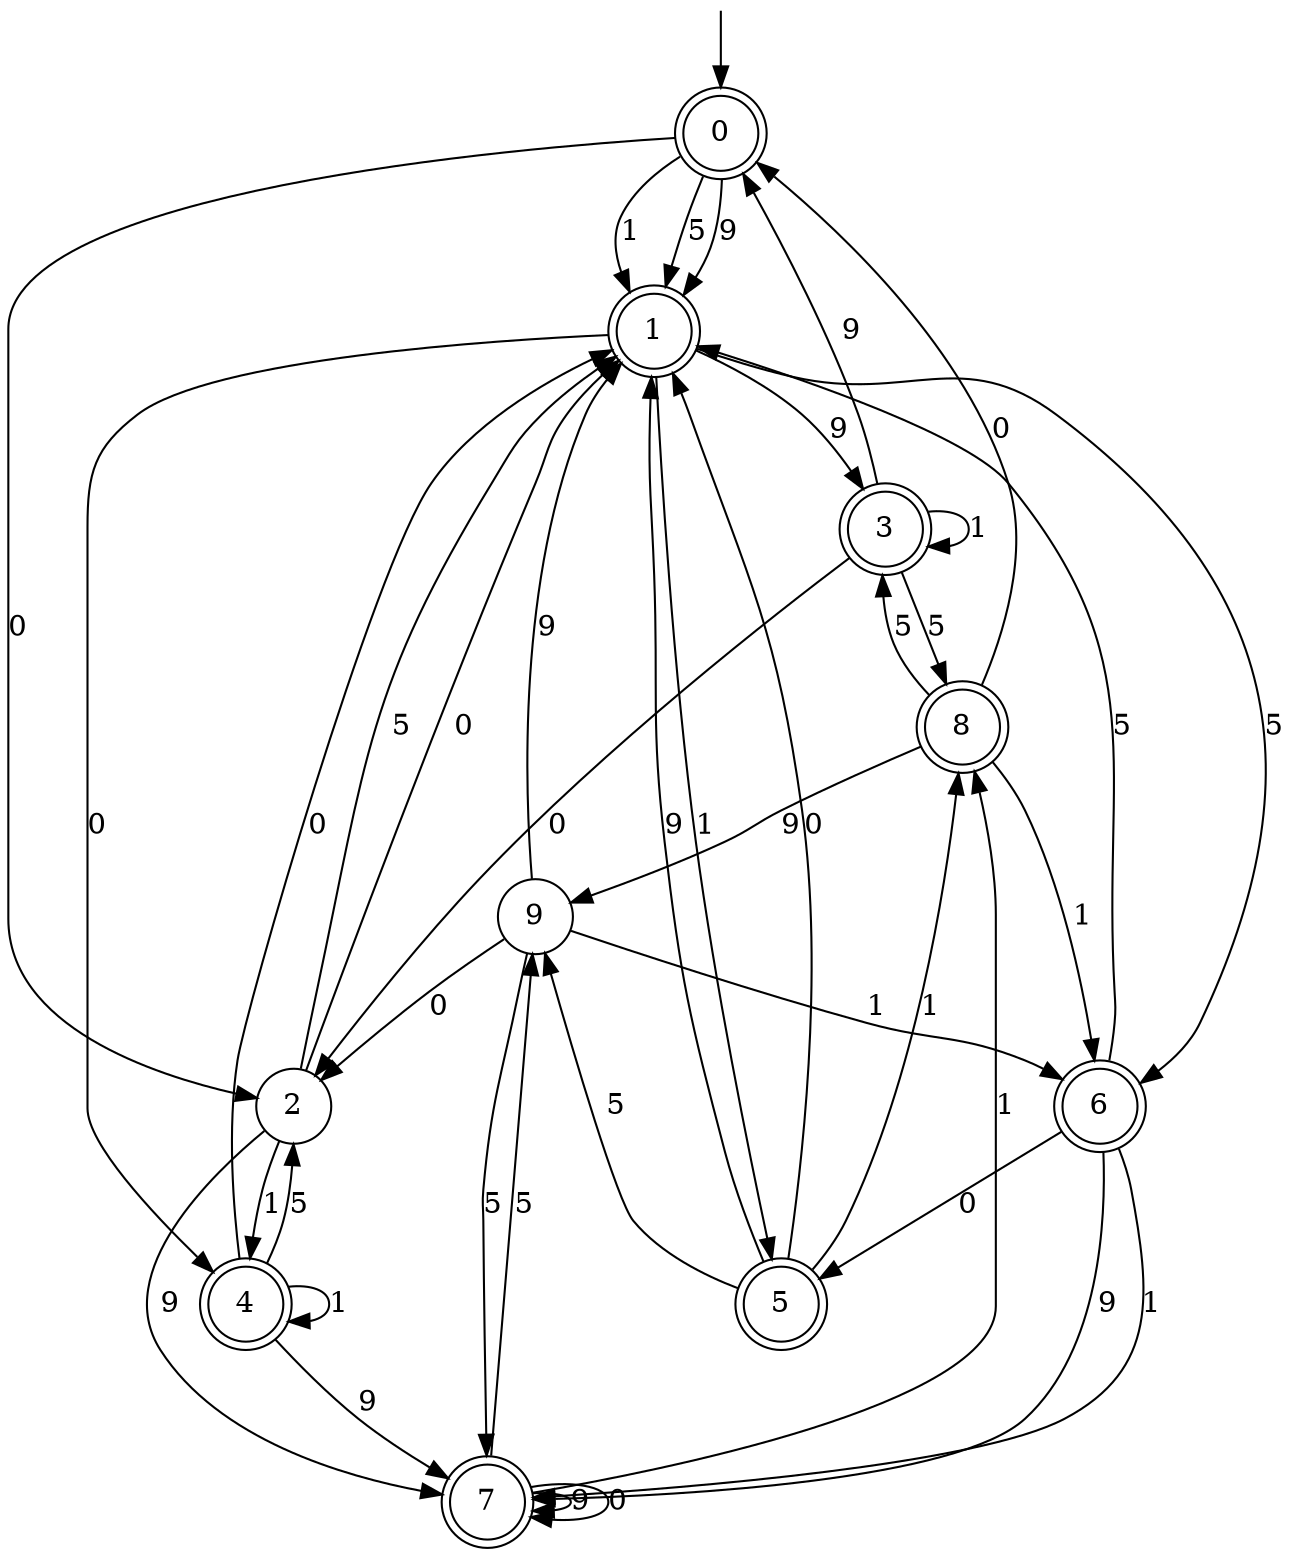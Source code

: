 digraph g {

	s0 [shape="doublecircle" label="0"];
	s1 [shape="doublecircle" label="1"];
	s2 [shape="circle" label="2"];
	s3 [shape="doublecircle" label="3"];
	s4 [shape="doublecircle" label="4"];
	s5 [shape="doublecircle" label="5"];
	s6 [shape="doublecircle" label="6"];
	s7 [shape="doublecircle" label="7"];
	s8 [shape="doublecircle" label="8"];
	s9 [shape="circle" label="9"];
	s0 -> s1 [label="9"];
	s0 -> s2 [label="0"];
	s0 -> s1 [label="1"];
	s0 -> s1 [label="5"];
	s1 -> s3 [label="9"];
	s1 -> s4 [label="0"];
	s1 -> s5 [label="1"];
	s1 -> s6 [label="5"];
	s2 -> s7 [label="9"];
	s2 -> s1 [label="0"];
	s2 -> s4 [label="1"];
	s2 -> s1 [label="5"];
	s3 -> s0 [label="9"];
	s3 -> s2 [label="0"];
	s3 -> s3 [label="1"];
	s3 -> s8 [label="5"];
	s4 -> s7 [label="9"];
	s4 -> s1 [label="0"];
	s4 -> s4 [label="1"];
	s4 -> s2 [label="5"];
	s5 -> s1 [label="9"];
	s5 -> s1 [label="0"];
	s5 -> s8 [label="1"];
	s5 -> s9 [label="5"];
	s6 -> s7 [label="9"];
	s6 -> s5 [label="0"];
	s6 -> s7 [label="1"];
	s6 -> s1 [label="5"];
	s7 -> s7 [label="9"];
	s7 -> s7 [label="0"];
	s7 -> s8 [label="1"];
	s7 -> s9 [label="5"];
	s8 -> s9 [label="9"];
	s8 -> s0 [label="0"];
	s8 -> s6 [label="1"];
	s8 -> s3 [label="5"];
	s9 -> s1 [label="9"];
	s9 -> s2 [label="0"];
	s9 -> s6 [label="1"];
	s9 -> s7 [label="5"];

__start0 [label="" shape="none" width="0" height="0"];
__start0 -> s0;

}
